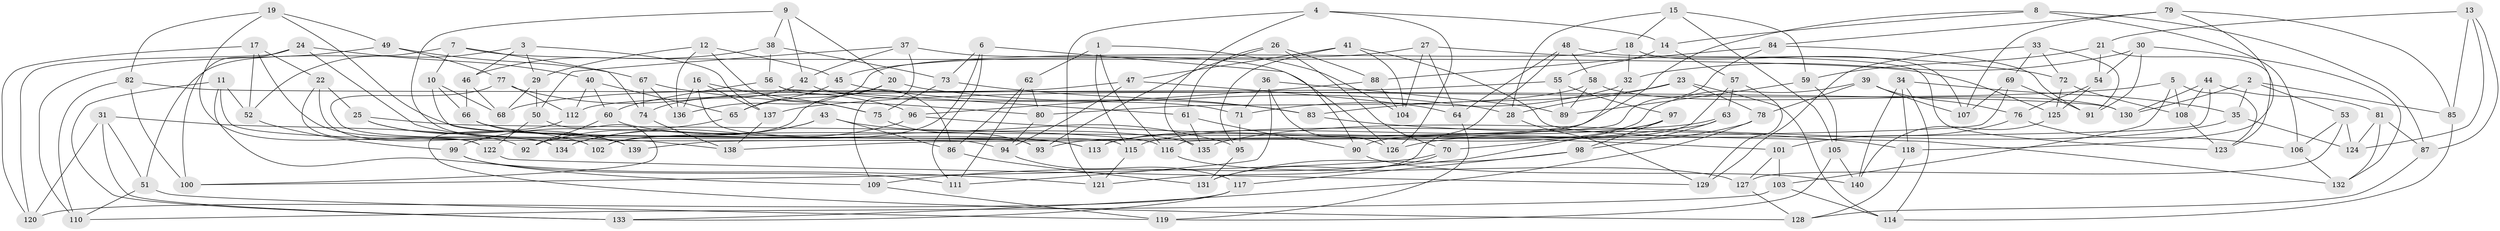 // coarse degree distribution, {6: 0.4725274725274725, 4: 0.43956043956043955, 5: 0.06593406593406594, 3: 0.02197802197802198}
// Generated by graph-tools (version 1.1) at 2025/24/03/03/25 07:24:25]
// undirected, 140 vertices, 280 edges
graph export_dot {
graph [start="1"]
  node [color=gray90,style=filled];
  1;
  2;
  3;
  4;
  5;
  6;
  7;
  8;
  9;
  10;
  11;
  12;
  13;
  14;
  15;
  16;
  17;
  18;
  19;
  20;
  21;
  22;
  23;
  24;
  25;
  26;
  27;
  28;
  29;
  30;
  31;
  32;
  33;
  34;
  35;
  36;
  37;
  38;
  39;
  40;
  41;
  42;
  43;
  44;
  45;
  46;
  47;
  48;
  49;
  50;
  51;
  52;
  53;
  54;
  55;
  56;
  57;
  58;
  59;
  60;
  61;
  62;
  63;
  64;
  65;
  66;
  67;
  68;
  69;
  70;
  71;
  72;
  73;
  74;
  75;
  76;
  77;
  78;
  79;
  80;
  81;
  82;
  83;
  84;
  85;
  86;
  87;
  88;
  89;
  90;
  91;
  92;
  93;
  94;
  95;
  96;
  97;
  98;
  99;
  100;
  101;
  102;
  103;
  104;
  105;
  106;
  107;
  108;
  109;
  110;
  111;
  112;
  113;
  114;
  115;
  116;
  117;
  118;
  119;
  120;
  121;
  122;
  123;
  124;
  125;
  126;
  127;
  128;
  129;
  130;
  131;
  132;
  133;
  134;
  135;
  136;
  137;
  138;
  139;
  140;
  1 -- 104;
  1 -- 62;
  1 -- 116;
  1 -- 115;
  2 -- 130;
  2 -- 35;
  2 -- 53;
  2 -- 85;
  3 -- 52;
  3 -- 29;
  3 -- 137;
  3 -- 46;
  4 -- 126;
  4 -- 135;
  4 -- 14;
  4 -- 121;
  5 -- 108;
  5 -- 103;
  5 -- 123;
  5 -- 137;
  6 -- 90;
  6 -- 111;
  6 -- 73;
  6 -- 102;
  7 -- 74;
  7 -- 10;
  7 -- 51;
  7 -- 125;
  8 -- 87;
  8 -- 102;
  8 -- 14;
  8 -- 106;
  9 -- 139;
  9 -- 42;
  9 -- 20;
  9 -- 38;
  10 -- 66;
  10 -- 68;
  10 -- 93;
  11 -- 133;
  11 -- 121;
  11 -- 52;
  11 -- 94;
  12 -- 29;
  12 -- 75;
  12 -- 136;
  12 -- 45;
  13 -- 21;
  13 -- 124;
  13 -- 87;
  13 -- 85;
  14 -- 55;
  14 -- 57;
  15 -- 18;
  15 -- 59;
  15 -- 28;
  15 -- 105;
  16 -- 136;
  16 -- 137;
  16 -- 115;
  16 -- 75;
  17 -- 134;
  17 -- 22;
  17 -- 120;
  17 -- 52;
  18 -- 107;
  18 -- 136;
  18 -- 32;
  19 -- 49;
  19 -- 122;
  19 -- 82;
  19 -- 113;
  20 -- 92;
  20 -- 65;
  20 -- 28;
  21 -- 54;
  21 -- 123;
  21 -- 59;
  22 -- 25;
  22 -- 122;
  22 -- 134;
  23 -- 114;
  23 -- 78;
  23 -- 28;
  23 -- 83;
  24 -- 138;
  24 -- 100;
  24 -- 120;
  24 -- 40;
  25 -- 116;
  25 -- 139;
  25 -- 102;
  26 -- 61;
  26 -- 88;
  26 -- 93;
  26 -- 70;
  27 -- 64;
  27 -- 72;
  27 -- 45;
  27 -- 104;
  28 -- 129;
  29 -- 50;
  29 -- 68;
  30 -- 32;
  30 -- 54;
  30 -- 132;
  30 -- 91;
  31 -- 51;
  31 -- 133;
  31 -- 120;
  31 -- 92;
  32 -- 93;
  32 -- 71;
  33 -- 72;
  33 -- 129;
  33 -- 91;
  33 -- 69;
  34 -- 35;
  34 -- 114;
  34 -- 118;
  34 -- 140;
  35 -- 124;
  35 -- 135;
  36 -- 89;
  36 -- 71;
  36 -- 111;
  36 -- 126;
  37 -- 109;
  37 -- 42;
  37 -- 126;
  37 -- 50;
  38 -- 46;
  38 -- 56;
  38 -- 73;
  39 -- 78;
  39 -- 107;
  39 -- 76;
  39 -- 113;
  40 -- 65;
  40 -- 60;
  40 -- 112;
  41 -- 95;
  41 -- 47;
  41 -- 104;
  41 -- 132;
  42 -- 74;
  42 -- 71;
  43 -- 95;
  43 -- 86;
  43 -- 92;
  43 -- 134;
  44 -- 81;
  44 -- 130;
  44 -- 108;
  44 -- 116;
  45 -- 65;
  45 -- 83;
  46 -- 66;
  46 -- 68;
  47 -- 68;
  47 -- 64;
  47 -- 94;
  48 -- 58;
  48 -- 123;
  48 -- 64;
  48 -- 121;
  49 -- 110;
  49 -- 77;
  49 -- 67;
  50 -- 122;
  50 -- 100;
  51 -- 110;
  51 -- 119;
  52 -- 99;
  53 -- 106;
  53 -- 127;
  53 -- 124;
  54 -- 76;
  54 -- 125;
  55 -- 97;
  55 -- 89;
  55 -- 112;
  56 -- 60;
  56 -- 86;
  56 -- 61;
  57 -- 129;
  57 -- 90;
  57 -- 63;
  58 -- 80;
  58 -- 89;
  58 -- 130;
  59 -- 105;
  59 -- 89;
  60 -- 92;
  60 -- 135;
  61 -- 135;
  61 -- 90;
  62 -- 111;
  62 -- 86;
  62 -- 80;
  63 -- 115;
  63 -- 70;
  63 -- 98;
  64 -- 119;
  65 -- 99;
  66 -- 139;
  66 -- 113;
  67 -- 80;
  67 -- 136;
  67 -- 74;
  69 -- 91;
  69 -- 138;
  69 -- 107;
  70 -- 100;
  70 -- 131;
  71 -- 95;
  72 -- 125;
  72 -- 108;
  73 -- 83;
  73 -- 75;
  74 -- 138;
  75 -- 93;
  76 -- 106;
  76 -- 101;
  77 -- 112;
  77 -- 96;
  77 -- 102;
  78 -- 126;
  78 -- 133;
  79 -- 85;
  79 -- 84;
  79 -- 118;
  79 -- 107;
  80 -- 94;
  81 -- 132;
  81 -- 87;
  81 -- 124;
  82 -- 100;
  82 -- 110;
  82 -- 130;
  83 -- 118;
  84 -- 91;
  84 -- 88;
  84 -- 139;
  85 -- 114;
  86 -- 131;
  87 -- 128;
  88 -- 104;
  88 -- 96;
  90 -- 140;
  94 -- 117;
  95 -- 131;
  96 -- 101;
  96 -- 134;
  97 -- 113;
  97 -- 98;
  97 -- 109;
  98 -- 131;
  98 -- 117;
  99 -- 111;
  99 -- 109;
  101 -- 127;
  101 -- 103;
  103 -- 114;
  103 -- 110;
  105 -- 119;
  105 -- 140;
  106 -- 132;
  108 -- 123;
  109 -- 119;
  112 -- 128;
  115 -- 121;
  116 -- 127;
  117 -- 120;
  117 -- 133;
  118 -- 128;
  122 -- 129;
  125 -- 140;
  127 -- 128;
  137 -- 138;
}
